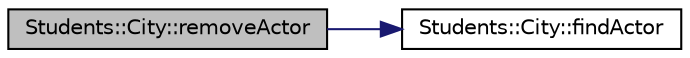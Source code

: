 digraph "Students::City::removeActor"
{
 // LATEX_PDF_SIZE
  edge [fontname="Helvetica",fontsize="10",labelfontname="Helvetica",labelfontsize="10"];
  node [fontname="Helvetica",fontsize="10",shape=record];
  rankdir="LR";
  Node1 [label="Students::City::removeActor",height=0.2,width=0.4,color="black", fillcolor="grey75", style="filled", fontcolor="black",tooltip="removeActor removes the actor from the city."];
  Node1 -> Node2 [color="midnightblue",fontsize="10",style="solid",fontname="Helvetica"];
  Node2 [label="Students::City::findActor",height=0.2,width=0.4,color="black", fillcolor="white", style="filled",URL="$class_students_1_1_city.html#acaae4f2a8e519962f6288f9f97683c5e",tooltip="findActor checks if the given actor is in the city."];
}
